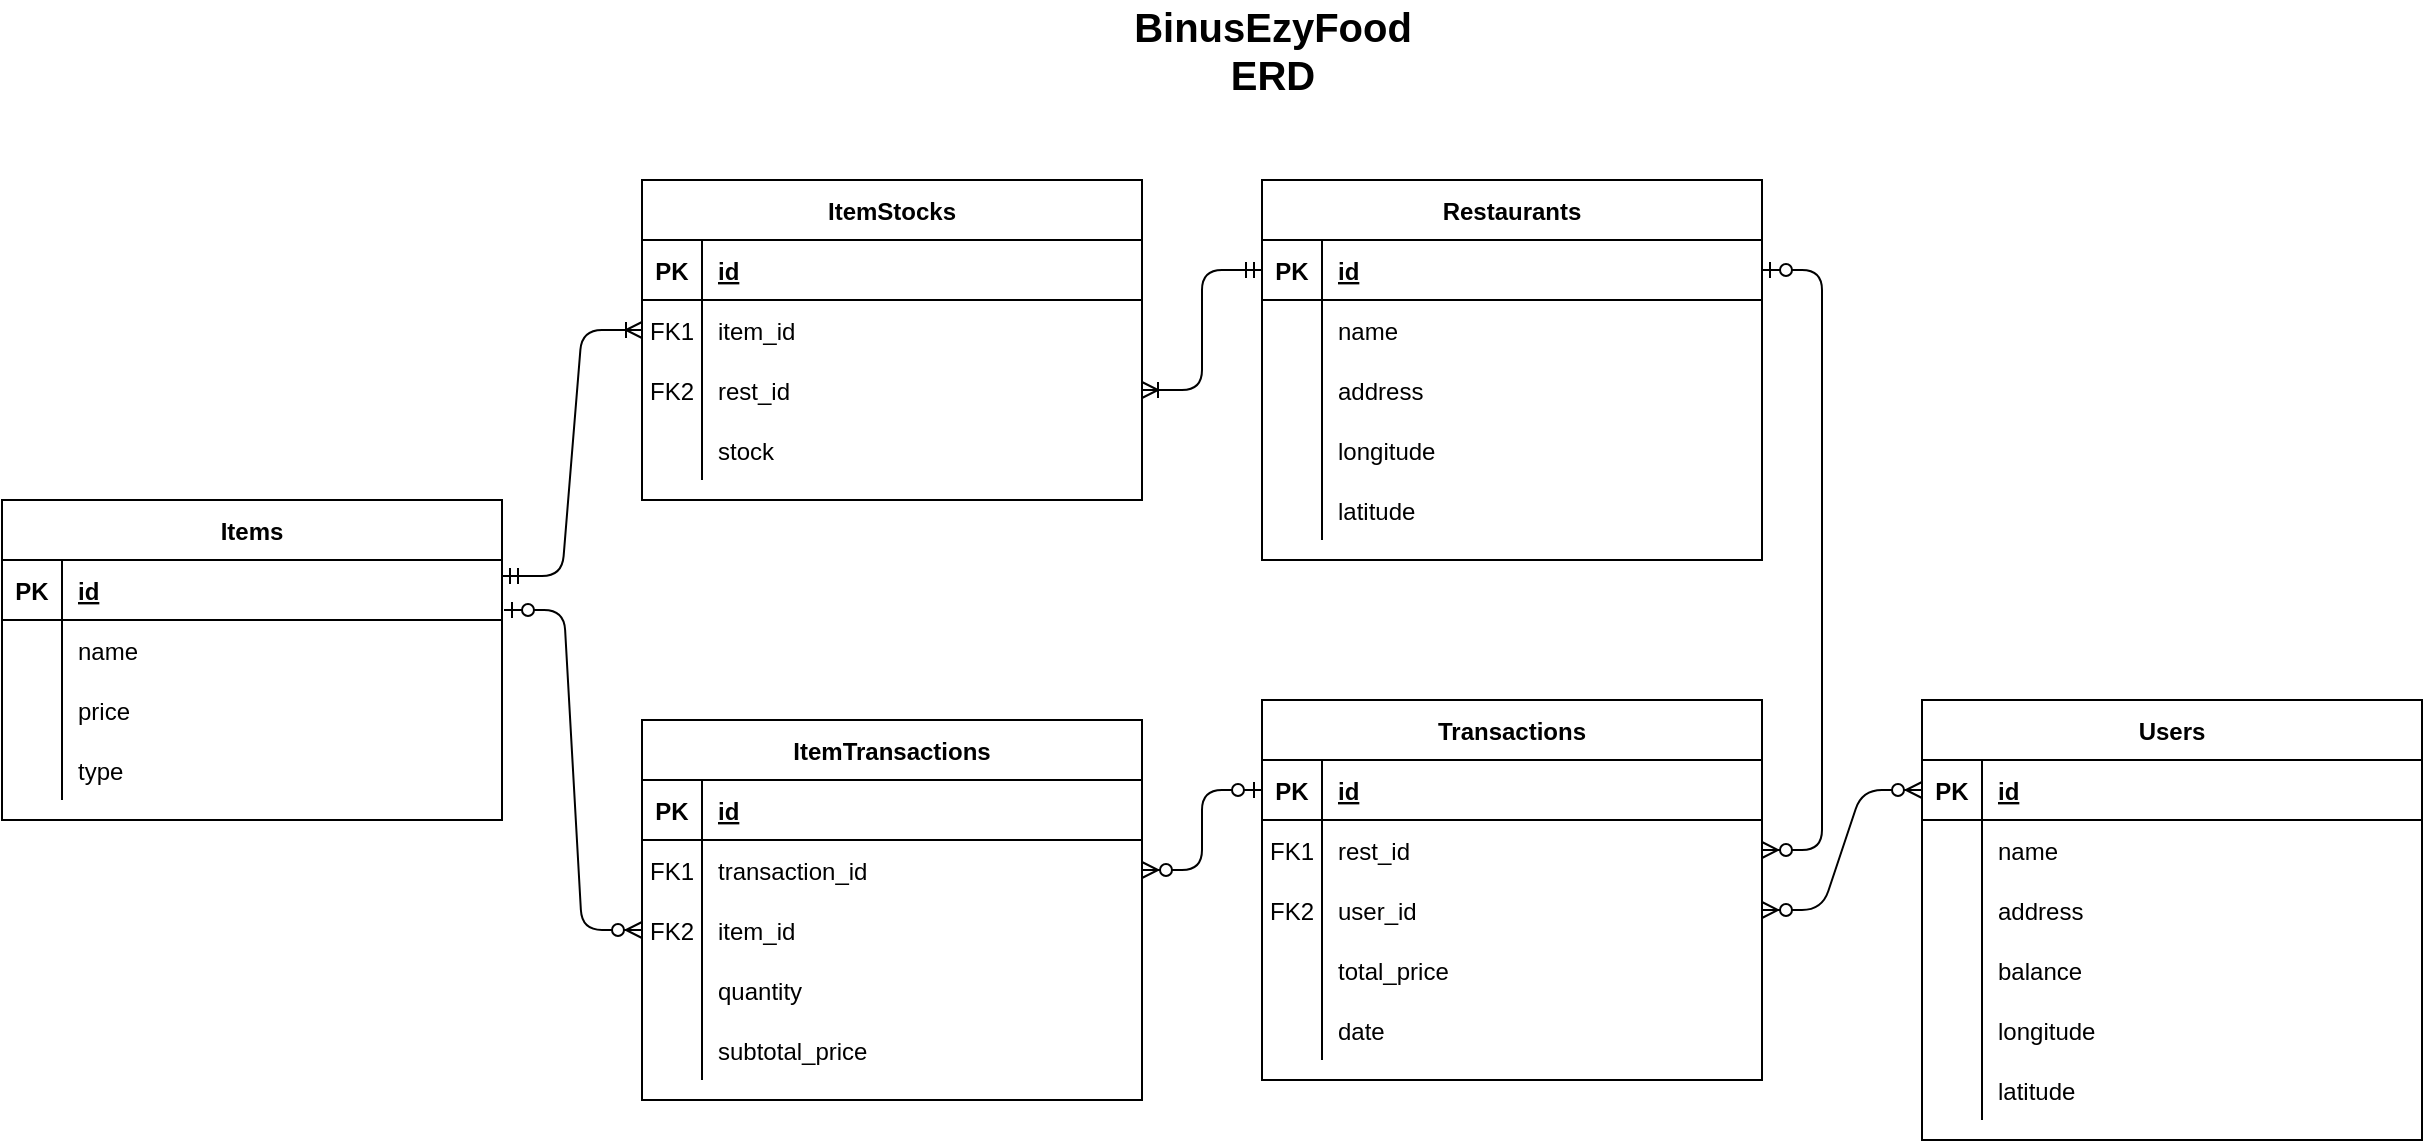 <mxfile version="13.9.9" type="device"><diagram id="R2lEEEUBdFMjLlhIrx00" name="Page-1"><mxGraphModel dx="1326" dy="816" grid="1" gridSize="10" guides="1" tooltips="1" connect="1" arrows="1" fold="1" page="1" pageScale="1" pageWidth="850" pageHeight="1100" math="0" shadow="0" extFonts="Permanent Marker^https://fonts.googleapis.com/css?family=Permanent+Marker"><root><mxCell id="0"/><mxCell id="1" parent="0"/><mxCell id="SCLsykPt6MMcK7cOtT5M-1" value="Items" style="shape=table;startSize=30;container=1;collapsible=1;childLayout=tableLayout;fixedRows=1;rowLines=0;fontStyle=1;align=center;resizeLast=1;" vertex="1" parent="1"><mxGeometry x="80" y="360" width="250" height="160" as="geometry"/></mxCell><mxCell id="SCLsykPt6MMcK7cOtT5M-2" value="" style="shape=partialRectangle;collapsible=0;dropTarget=0;pointerEvents=0;fillColor=none;points=[[0,0.5],[1,0.5]];portConstraint=eastwest;top=0;left=0;right=0;bottom=1;" vertex="1" parent="SCLsykPt6MMcK7cOtT5M-1"><mxGeometry y="30" width="250" height="30" as="geometry"/></mxCell><mxCell id="SCLsykPt6MMcK7cOtT5M-3" value="PK" style="shape=partialRectangle;overflow=hidden;connectable=0;fillColor=none;top=0;left=0;bottom=0;right=0;fontStyle=1;" vertex="1" parent="SCLsykPt6MMcK7cOtT5M-2"><mxGeometry width="30" height="30" as="geometry"/></mxCell><mxCell id="SCLsykPt6MMcK7cOtT5M-4" value="id" style="shape=partialRectangle;overflow=hidden;connectable=0;fillColor=none;top=0;left=0;bottom=0;right=0;align=left;spacingLeft=6;fontStyle=5;" vertex="1" parent="SCLsykPt6MMcK7cOtT5M-2"><mxGeometry x="30" width="220" height="30" as="geometry"/></mxCell><mxCell id="SCLsykPt6MMcK7cOtT5M-5" value="" style="shape=partialRectangle;collapsible=0;dropTarget=0;pointerEvents=0;fillColor=none;points=[[0,0.5],[1,0.5]];portConstraint=eastwest;top=0;left=0;right=0;bottom=0;" vertex="1" parent="SCLsykPt6MMcK7cOtT5M-1"><mxGeometry y="60" width="250" height="30" as="geometry"/></mxCell><mxCell id="SCLsykPt6MMcK7cOtT5M-6" value="" style="shape=partialRectangle;overflow=hidden;connectable=0;fillColor=none;top=0;left=0;bottom=0;right=0;" vertex="1" parent="SCLsykPt6MMcK7cOtT5M-5"><mxGeometry width="30" height="30" as="geometry"/></mxCell><mxCell id="SCLsykPt6MMcK7cOtT5M-7" value="name" style="shape=partialRectangle;overflow=hidden;connectable=0;fillColor=none;top=0;left=0;bottom=0;right=0;align=left;spacingLeft=6;" vertex="1" parent="SCLsykPt6MMcK7cOtT5M-5"><mxGeometry x="30" width="220" height="30" as="geometry"/></mxCell><mxCell id="SCLsykPt6MMcK7cOtT5M-9" value="" style="shape=partialRectangle;collapsible=0;dropTarget=0;pointerEvents=0;fillColor=none;top=0;left=0;bottom=0;right=0;points=[[0,0.5],[1,0.5]];portConstraint=eastwest;" vertex="1" parent="SCLsykPt6MMcK7cOtT5M-1"><mxGeometry y="90" width="250" height="30" as="geometry"/></mxCell><mxCell id="SCLsykPt6MMcK7cOtT5M-10" value="" style="shape=partialRectangle;connectable=0;fillColor=none;top=0;left=0;bottom=0;right=0;editable=1;overflow=hidden;" vertex="1" parent="SCLsykPt6MMcK7cOtT5M-9"><mxGeometry width="30" height="30" as="geometry"/></mxCell><mxCell id="SCLsykPt6MMcK7cOtT5M-11" value="price" style="shape=partialRectangle;connectable=0;fillColor=none;top=0;left=0;bottom=0;right=0;align=left;spacingLeft=6;overflow=hidden;" vertex="1" parent="SCLsykPt6MMcK7cOtT5M-9"><mxGeometry x="30" width="220" height="30" as="geometry"/></mxCell><mxCell id="SCLsykPt6MMcK7cOtT5M-12" value="" style="shape=partialRectangle;collapsible=0;dropTarget=0;pointerEvents=0;fillColor=none;top=0;left=0;bottom=0;right=0;points=[[0,0.5],[1,0.5]];portConstraint=eastwest;" vertex="1" parent="SCLsykPt6MMcK7cOtT5M-1"><mxGeometry y="120" width="250" height="30" as="geometry"/></mxCell><mxCell id="SCLsykPt6MMcK7cOtT5M-13" value="" style="shape=partialRectangle;connectable=0;fillColor=none;top=0;left=0;bottom=0;right=0;editable=1;overflow=hidden;" vertex="1" parent="SCLsykPt6MMcK7cOtT5M-12"><mxGeometry width="30" height="30" as="geometry"/></mxCell><mxCell id="SCLsykPt6MMcK7cOtT5M-14" value="type" style="shape=partialRectangle;connectable=0;fillColor=none;top=0;left=0;bottom=0;right=0;align=left;spacingLeft=6;overflow=hidden;" vertex="1" parent="SCLsykPt6MMcK7cOtT5M-12"><mxGeometry x="30" width="220" height="30" as="geometry"/></mxCell><mxCell id="SCLsykPt6MMcK7cOtT5M-18" value="Restaurants" style="shape=table;startSize=30;container=1;collapsible=1;childLayout=tableLayout;fixedRows=1;rowLines=0;fontStyle=1;align=center;resizeLast=1;" vertex="1" parent="1"><mxGeometry x="710" y="200" width="250" height="190" as="geometry"/></mxCell><mxCell id="SCLsykPt6MMcK7cOtT5M-19" value="" style="shape=partialRectangle;collapsible=0;dropTarget=0;pointerEvents=0;fillColor=none;points=[[0,0.5],[1,0.5]];portConstraint=eastwest;top=0;left=0;right=0;bottom=1;" vertex="1" parent="SCLsykPt6MMcK7cOtT5M-18"><mxGeometry y="30" width="250" height="30" as="geometry"/></mxCell><mxCell id="SCLsykPt6MMcK7cOtT5M-20" value="PK" style="shape=partialRectangle;overflow=hidden;connectable=0;fillColor=none;top=0;left=0;bottom=0;right=0;fontStyle=1;" vertex="1" parent="SCLsykPt6MMcK7cOtT5M-19"><mxGeometry width="30" height="30" as="geometry"/></mxCell><mxCell id="SCLsykPt6MMcK7cOtT5M-21" value="id" style="shape=partialRectangle;overflow=hidden;connectable=0;fillColor=none;top=0;left=0;bottom=0;right=0;align=left;spacingLeft=6;fontStyle=5;" vertex="1" parent="SCLsykPt6MMcK7cOtT5M-19"><mxGeometry x="30" width="220" height="30" as="geometry"/></mxCell><mxCell id="SCLsykPt6MMcK7cOtT5M-25" value="" style="shape=partialRectangle;collapsible=0;dropTarget=0;pointerEvents=0;fillColor=none;points=[[0,0.5],[1,0.5]];portConstraint=eastwest;top=0;left=0;right=0;bottom=0;" vertex="1" parent="SCLsykPt6MMcK7cOtT5M-18"><mxGeometry y="60" width="250" height="30" as="geometry"/></mxCell><mxCell id="SCLsykPt6MMcK7cOtT5M-26" value="" style="shape=partialRectangle;overflow=hidden;connectable=0;fillColor=none;top=0;left=0;bottom=0;right=0;" vertex="1" parent="SCLsykPt6MMcK7cOtT5M-25"><mxGeometry width="30" height="30" as="geometry"/></mxCell><mxCell id="SCLsykPt6MMcK7cOtT5M-27" value="name" style="shape=partialRectangle;overflow=hidden;connectable=0;fillColor=none;top=0;left=0;bottom=0;right=0;align=left;spacingLeft=6;" vertex="1" parent="SCLsykPt6MMcK7cOtT5M-25"><mxGeometry x="30" width="220" height="30" as="geometry"/></mxCell><mxCell id="SCLsykPt6MMcK7cOtT5M-28" value="" style="shape=partialRectangle;collapsible=0;dropTarget=0;pointerEvents=0;fillColor=none;top=0;left=0;bottom=0;right=0;points=[[0,0.5],[1,0.5]];portConstraint=eastwest;" vertex="1" parent="SCLsykPt6MMcK7cOtT5M-18"><mxGeometry y="90" width="250" height="30" as="geometry"/></mxCell><mxCell id="SCLsykPt6MMcK7cOtT5M-29" value="" style="shape=partialRectangle;connectable=0;fillColor=none;top=0;left=0;bottom=0;right=0;editable=1;overflow=hidden;" vertex="1" parent="SCLsykPt6MMcK7cOtT5M-28"><mxGeometry width="30" height="30" as="geometry"/></mxCell><mxCell id="SCLsykPt6MMcK7cOtT5M-30" value="address" style="shape=partialRectangle;connectable=0;fillColor=none;top=0;left=0;bottom=0;right=0;align=left;spacingLeft=6;overflow=hidden;" vertex="1" parent="SCLsykPt6MMcK7cOtT5M-28"><mxGeometry x="30" width="220" height="30" as="geometry"/></mxCell><mxCell id="SCLsykPt6MMcK7cOtT5M-22" value="" style="shape=partialRectangle;collapsible=0;dropTarget=0;pointerEvents=0;fillColor=none;top=0;left=0;bottom=0;right=0;points=[[0,0.5],[1,0.5]];portConstraint=eastwest;" vertex="1" parent="SCLsykPt6MMcK7cOtT5M-18"><mxGeometry y="120" width="250" height="30" as="geometry"/></mxCell><mxCell id="SCLsykPt6MMcK7cOtT5M-23" value="" style="shape=partialRectangle;connectable=0;fillColor=none;top=0;left=0;bottom=0;right=0;editable=1;overflow=hidden;" vertex="1" parent="SCLsykPt6MMcK7cOtT5M-22"><mxGeometry width="30" height="30" as="geometry"/></mxCell><mxCell id="SCLsykPt6MMcK7cOtT5M-24" value="longitude" style="shape=partialRectangle;connectable=0;fillColor=none;top=0;left=0;bottom=0;right=0;align=left;spacingLeft=6;overflow=hidden;" vertex="1" parent="SCLsykPt6MMcK7cOtT5M-22"><mxGeometry x="30" width="220" height="30" as="geometry"/></mxCell><mxCell id="SCLsykPt6MMcK7cOtT5M-35" value="" style="shape=partialRectangle;collapsible=0;dropTarget=0;pointerEvents=0;fillColor=none;top=0;left=0;bottom=0;right=0;points=[[0,0.5],[1,0.5]];portConstraint=eastwest;" vertex="1" parent="SCLsykPt6MMcK7cOtT5M-18"><mxGeometry y="150" width="250" height="30" as="geometry"/></mxCell><mxCell id="SCLsykPt6MMcK7cOtT5M-36" value="" style="shape=partialRectangle;connectable=0;fillColor=none;top=0;left=0;bottom=0;right=0;editable=1;overflow=hidden;" vertex="1" parent="SCLsykPt6MMcK7cOtT5M-35"><mxGeometry width="30" height="30" as="geometry"/></mxCell><mxCell id="SCLsykPt6MMcK7cOtT5M-37" value="latitude" style="shape=partialRectangle;connectable=0;fillColor=none;top=0;left=0;bottom=0;right=0;align=left;spacingLeft=6;overflow=hidden;" vertex="1" parent="SCLsykPt6MMcK7cOtT5M-35"><mxGeometry x="30" width="220" height="30" as="geometry"/></mxCell><mxCell id="SCLsykPt6MMcK7cOtT5M-38" value="ItemStocks" style="shape=table;startSize=30;container=1;collapsible=1;childLayout=tableLayout;fixedRows=1;rowLines=0;fontStyle=1;align=center;resizeLast=1;" vertex="1" parent="1"><mxGeometry x="400" y="200" width="250" height="160" as="geometry"/></mxCell><mxCell id="SCLsykPt6MMcK7cOtT5M-39" value="" style="shape=partialRectangle;collapsible=0;dropTarget=0;pointerEvents=0;fillColor=none;points=[[0,0.5],[1,0.5]];portConstraint=eastwest;top=0;left=0;right=0;bottom=1;" vertex="1" parent="SCLsykPt6MMcK7cOtT5M-38"><mxGeometry y="30" width="250" height="30" as="geometry"/></mxCell><mxCell id="SCLsykPt6MMcK7cOtT5M-40" value="PK" style="shape=partialRectangle;overflow=hidden;connectable=0;fillColor=none;top=0;left=0;bottom=0;right=0;fontStyle=1;" vertex="1" parent="SCLsykPt6MMcK7cOtT5M-39"><mxGeometry width="30" height="30" as="geometry"/></mxCell><mxCell id="SCLsykPt6MMcK7cOtT5M-41" value="id" style="shape=partialRectangle;overflow=hidden;connectable=0;fillColor=none;top=0;left=0;bottom=0;right=0;align=left;spacingLeft=6;fontStyle=5;" vertex="1" parent="SCLsykPt6MMcK7cOtT5M-39"><mxGeometry x="30" width="220" height="30" as="geometry"/></mxCell><mxCell id="SCLsykPt6MMcK7cOtT5M-42" value="" style="shape=partialRectangle;collapsible=0;dropTarget=0;pointerEvents=0;fillColor=none;points=[[0,0.5],[1,0.5]];portConstraint=eastwest;top=0;left=0;right=0;bottom=0;" vertex="1" parent="SCLsykPt6MMcK7cOtT5M-38"><mxGeometry y="60" width="250" height="30" as="geometry"/></mxCell><mxCell id="SCLsykPt6MMcK7cOtT5M-43" value="FK1" style="shape=partialRectangle;overflow=hidden;connectable=0;fillColor=none;top=0;left=0;bottom=0;right=0;" vertex="1" parent="SCLsykPt6MMcK7cOtT5M-42"><mxGeometry width="30" height="30" as="geometry"/></mxCell><mxCell id="SCLsykPt6MMcK7cOtT5M-44" value="item_id" style="shape=partialRectangle;overflow=hidden;connectable=0;fillColor=none;top=0;left=0;bottom=0;right=0;align=left;spacingLeft=6;" vertex="1" parent="SCLsykPt6MMcK7cOtT5M-42"><mxGeometry x="30" width="220" height="30" as="geometry"/></mxCell><mxCell id="SCLsykPt6MMcK7cOtT5M-45" value="" style="shape=partialRectangle;collapsible=0;dropTarget=0;pointerEvents=0;fillColor=none;top=0;left=0;bottom=0;right=0;points=[[0,0.5],[1,0.5]];portConstraint=eastwest;" vertex="1" parent="SCLsykPt6MMcK7cOtT5M-38"><mxGeometry y="90" width="250" height="30" as="geometry"/></mxCell><mxCell id="SCLsykPt6MMcK7cOtT5M-46" value="FK2" style="shape=partialRectangle;connectable=0;fillColor=none;top=0;left=0;bottom=0;right=0;editable=1;overflow=hidden;" vertex="1" parent="SCLsykPt6MMcK7cOtT5M-45"><mxGeometry width="30" height="30" as="geometry"/></mxCell><mxCell id="SCLsykPt6MMcK7cOtT5M-47" value="rest_id" style="shape=partialRectangle;connectable=0;fillColor=none;top=0;left=0;bottom=0;right=0;align=left;spacingLeft=6;overflow=hidden;" vertex="1" parent="SCLsykPt6MMcK7cOtT5M-45"><mxGeometry x="30" width="220" height="30" as="geometry"/></mxCell><mxCell id="SCLsykPt6MMcK7cOtT5M-48" value="" style="shape=partialRectangle;collapsible=0;dropTarget=0;pointerEvents=0;fillColor=none;top=0;left=0;bottom=0;right=0;points=[[0,0.5],[1,0.5]];portConstraint=eastwest;" vertex="1" parent="SCLsykPt6MMcK7cOtT5M-38"><mxGeometry y="120" width="250" height="30" as="geometry"/></mxCell><mxCell id="SCLsykPt6MMcK7cOtT5M-49" value="" style="shape=partialRectangle;connectable=0;fillColor=none;top=0;left=0;bottom=0;right=0;editable=1;overflow=hidden;" vertex="1" parent="SCLsykPt6MMcK7cOtT5M-48"><mxGeometry width="30" height="30" as="geometry"/></mxCell><mxCell id="SCLsykPt6MMcK7cOtT5M-50" value="stock" style="shape=partialRectangle;connectable=0;fillColor=none;top=0;left=0;bottom=0;right=0;align=left;spacingLeft=6;overflow=hidden;" vertex="1" parent="SCLsykPt6MMcK7cOtT5M-48"><mxGeometry x="30" width="220" height="30" as="geometry"/></mxCell><mxCell id="SCLsykPt6MMcK7cOtT5M-57" value="" style="edgeStyle=entityRelationEdgeStyle;fontSize=12;html=1;endArrow=ERoneToMany;startArrow=ERmandOne;exitX=1;exitY=0.267;exitDx=0;exitDy=0;entryX=0;entryY=0.5;entryDx=0;entryDy=0;exitPerimeter=0;" edge="1" parent="1" source="SCLsykPt6MMcK7cOtT5M-2" target="SCLsykPt6MMcK7cOtT5M-42"><mxGeometry width="100" height="100" relative="1" as="geometry"><mxPoint x="410" y="190" as="sourcePoint"/><mxPoint x="330" y="210" as="targetPoint"/></mxGeometry></mxCell><mxCell id="SCLsykPt6MMcK7cOtT5M-59" value="ItemTransactions" style="shape=table;startSize=30;container=1;collapsible=1;childLayout=tableLayout;fixedRows=1;rowLines=0;fontStyle=1;align=center;resizeLast=1;" vertex="1" parent="1"><mxGeometry x="400" y="470" width="250" height="190" as="geometry"/></mxCell><mxCell id="SCLsykPt6MMcK7cOtT5M-60" value="" style="shape=partialRectangle;collapsible=0;dropTarget=0;pointerEvents=0;fillColor=none;points=[[0,0.5],[1,0.5]];portConstraint=eastwest;top=0;left=0;right=0;bottom=1;" vertex="1" parent="SCLsykPt6MMcK7cOtT5M-59"><mxGeometry y="30" width="250" height="30" as="geometry"/></mxCell><mxCell id="SCLsykPt6MMcK7cOtT5M-61" value="PK" style="shape=partialRectangle;overflow=hidden;connectable=0;fillColor=none;top=0;left=0;bottom=0;right=0;fontStyle=1;" vertex="1" parent="SCLsykPt6MMcK7cOtT5M-60"><mxGeometry width="30" height="30" as="geometry"/></mxCell><mxCell id="SCLsykPt6MMcK7cOtT5M-62" value="id" style="shape=partialRectangle;overflow=hidden;connectable=0;fillColor=none;top=0;left=0;bottom=0;right=0;align=left;spacingLeft=6;fontStyle=5;" vertex="1" parent="SCLsykPt6MMcK7cOtT5M-60"><mxGeometry x="30" width="220" height="30" as="geometry"/></mxCell><mxCell id="SCLsykPt6MMcK7cOtT5M-114" value="" style="shape=partialRectangle;collapsible=0;dropTarget=0;pointerEvents=0;fillColor=none;top=0;left=0;bottom=0;right=0;points=[[0,0.5],[1,0.5]];portConstraint=eastwest;" vertex="1" parent="SCLsykPt6MMcK7cOtT5M-59"><mxGeometry y="60" width="250" height="30" as="geometry"/></mxCell><mxCell id="SCLsykPt6MMcK7cOtT5M-115" value="FK1" style="shape=partialRectangle;connectable=0;fillColor=none;top=0;left=0;bottom=0;right=0;fontStyle=0;overflow=hidden;" vertex="1" parent="SCLsykPt6MMcK7cOtT5M-114"><mxGeometry width="30" height="30" as="geometry"/></mxCell><mxCell id="SCLsykPt6MMcK7cOtT5M-116" value="transaction_id" style="shape=partialRectangle;connectable=0;fillColor=none;top=0;left=0;bottom=0;right=0;align=left;spacingLeft=6;fontStyle=0;overflow=hidden;" vertex="1" parent="SCLsykPt6MMcK7cOtT5M-114"><mxGeometry x="30" width="220" height="30" as="geometry"/></mxCell><mxCell id="SCLsykPt6MMcK7cOtT5M-63" value="" style="shape=partialRectangle;collapsible=0;dropTarget=0;pointerEvents=0;fillColor=none;points=[[0,0.5],[1,0.5]];portConstraint=eastwest;top=0;left=0;right=0;bottom=0;" vertex="1" parent="SCLsykPt6MMcK7cOtT5M-59"><mxGeometry y="90" width="250" height="30" as="geometry"/></mxCell><mxCell id="SCLsykPt6MMcK7cOtT5M-64" value="FK2" style="shape=partialRectangle;overflow=hidden;connectable=0;fillColor=none;top=0;left=0;bottom=0;right=0;" vertex="1" parent="SCLsykPt6MMcK7cOtT5M-63"><mxGeometry width="30" height="30" as="geometry"/></mxCell><mxCell id="SCLsykPt6MMcK7cOtT5M-65" value="item_id" style="shape=partialRectangle;overflow=hidden;connectable=0;fillColor=none;top=0;left=0;bottom=0;right=0;align=left;spacingLeft=6;" vertex="1" parent="SCLsykPt6MMcK7cOtT5M-63"><mxGeometry x="30" width="220" height="30" as="geometry"/></mxCell><mxCell id="SCLsykPt6MMcK7cOtT5M-66" value="" style="shape=partialRectangle;collapsible=0;dropTarget=0;pointerEvents=0;fillColor=none;top=0;left=0;bottom=0;right=0;points=[[0,0.5],[1,0.5]];portConstraint=eastwest;" vertex="1" parent="SCLsykPt6MMcK7cOtT5M-59"><mxGeometry y="120" width="250" height="30" as="geometry"/></mxCell><mxCell id="SCLsykPt6MMcK7cOtT5M-67" value="" style="shape=partialRectangle;connectable=0;fillColor=none;top=0;left=0;bottom=0;right=0;editable=1;overflow=hidden;" vertex="1" parent="SCLsykPt6MMcK7cOtT5M-66"><mxGeometry width="30" height="30" as="geometry"/></mxCell><mxCell id="SCLsykPt6MMcK7cOtT5M-68" value="quantity" style="shape=partialRectangle;connectable=0;fillColor=none;top=0;left=0;bottom=0;right=0;align=left;spacingLeft=6;overflow=hidden;" vertex="1" parent="SCLsykPt6MMcK7cOtT5M-66"><mxGeometry x="30" width="220" height="30" as="geometry"/></mxCell><mxCell id="SCLsykPt6MMcK7cOtT5M-69" value="" style="shape=partialRectangle;collapsible=0;dropTarget=0;pointerEvents=0;fillColor=none;top=0;left=0;bottom=0;right=0;points=[[0,0.5],[1,0.5]];portConstraint=eastwest;" vertex="1" parent="SCLsykPt6MMcK7cOtT5M-59"><mxGeometry y="150" width="250" height="30" as="geometry"/></mxCell><mxCell id="SCLsykPt6MMcK7cOtT5M-70" value="" style="shape=partialRectangle;connectable=0;fillColor=none;top=0;left=0;bottom=0;right=0;editable=1;overflow=hidden;" vertex="1" parent="SCLsykPt6MMcK7cOtT5M-69"><mxGeometry width="30" height="30" as="geometry"/></mxCell><mxCell id="SCLsykPt6MMcK7cOtT5M-71" value="subtotal_price" style="shape=partialRectangle;connectable=0;fillColor=none;top=0;left=0;bottom=0;right=0;align=left;spacingLeft=6;overflow=hidden;" vertex="1" parent="SCLsykPt6MMcK7cOtT5M-69"><mxGeometry x="30" width="220" height="30" as="geometry"/></mxCell><mxCell id="SCLsykPt6MMcK7cOtT5M-72" value="Transactions" style="shape=table;startSize=30;container=1;collapsible=1;childLayout=tableLayout;fixedRows=1;rowLines=0;fontStyle=1;align=center;resizeLast=1;" vertex="1" parent="1"><mxGeometry x="710" y="460" width="250" height="190" as="geometry"/></mxCell><mxCell id="SCLsykPt6MMcK7cOtT5M-73" value="" style="shape=partialRectangle;collapsible=0;dropTarget=0;pointerEvents=0;fillColor=none;points=[[0,0.5],[1,0.5]];portConstraint=eastwest;top=0;left=0;right=0;bottom=1;" vertex="1" parent="SCLsykPt6MMcK7cOtT5M-72"><mxGeometry y="30" width="250" height="30" as="geometry"/></mxCell><mxCell id="SCLsykPt6MMcK7cOtT5M-74" value="PK" style="shape=partialRectangle;overflow=hidden;connectable=0;fillColor=none;top=0;left=0;bottom=0;right=0;fontStyle=1;" vertex="1" parent="SCLsykPt6MMcK7cOtT5M-73"><mxGeometry width="30" height="30" as="geometry"/></mxCell><mxCell id="SCLsykPt6MMcK7cOtT5M-75" value="id" style="shape=partialRectangle;overflow=hidden;connectable=0;fillColor=none;top=0;left=0;bottom=0;right=0;align=left;spacingLeft=6;fontStyle=5;" vertex="1" parent="SCLsykPt6MMcK7cOtT5M-73"><mxGeometry x="30" width="220" height="30" as="geometry"/></mxCell><mxCell id="SCLsykPt6MMcK7cOtT5M-79" value="" style="shape=partialRectangle;collapsible=0;dropTarget=0;pointerEvents=0;fillColor=none;top=0;left=0;bottom=0;right=0;points=[[0,0.5],[1,0.5]];portConstraint=eastwest;" vertex="1" parent="SCLsykPt6MMcK7cOtT5M-72"><mxGeometry y="60" width="250" height="30" as="geometry"/></mxCell><mxCell id="SCLsykPt6MMcK7cOtT5M-80" value="FK1" style="shape=partialRectangle;connectable=0;fillColor=none;top=0;left=0;bottom=0;right=0;editable=1;overflow=hidden;" vertex="1" parent="SCLsykPt6MMcK7cOtT5M-79"><mxGeometry width="30" height="30" as="geometry"/></mxCell><mxCell id="SCLsykPt6MMcK7cOtT5M-81" value="rest_id" style="shape=partialRectangle;connectable=0;fillColor=none;top=0;left=0;bottom=0;right=0;align=left;spacingLeft=6;overflow=hidden;" vertex="1" parent="SCLsykPt6MMcK7cOtT5M-79"><mxGeometry x="30" width="220" height="30" as="geometry"/></mxCell><mxCell id="SCLsykPt6MMcK7cOtT5M-117" value="" style="shape=partialRectangle;collapsible=0;dropTarget=0;pointerEvents=0;fillColor=none;top=0;left=0;bottom=0;right=0;points=[[0,0.5],[1,0.5]];portConstraint=eastwest;" vertex="1" parent="SCLsykPt6MMcK7cOtT5M-72"><mxGeometry y="90" width="250" height="30" as="geometry"/></mxCell><mxCell id="SCLsykPt6MMcK7cOtT5M-118" value="FK2" style="shape=partialRectangle;connectable=0;fillColor=none;top=0;left=0;bottom=0;right=0;fontStyle=0;overflow=hidden;" vertex="1" parent="SCLsykPt6MMcK7cOtT5M-117"><mxGeometry width="30" height="30" as="geometry"/></mxCell><mxCell id="SCLsykPt6MMcK7cOtT5M-119" value="user_id" style="shape=partialRectangle;connectable=0;fillColor=none;top=0;left=0;bottom=0;right=0;align=left;spacingLeft=6;fontStyle=0;overflow=hidden;" vertex="1" parent="SCLsykPt6MMcK7cOtT5M-117"><mxGeometry x="30" width="220" height="30" as="geometry"/></mxCell><mxCell id="SCLsykPt6MMcK7cOtT5M-82" value="" style="shape=partialRectangle;collapsible=0;dropTarget=0;pointerEvents=0;fillColor=none;top=0;left=0;bottom=0;right=0;points=[[0,0.5],[1,0.5]];portConstraint=eastwest;" vertex="1" parent="SCLsykPt6MMcK7cOtT5M-72"><mxGeometry y="120" width="250" height="30" as="geometry"/></mxCell><mxCell id="SCLsykPt6MMcK7cOtT5M-83" value="" style="shape=partialRectangle;connectable=0;fillColor=none;top=0;left=0;bottom=0;right=0;editable=1;overflow=hidden;" vertex="1" parent="SCLsykPt6MMcK7cOtT5M-82"><mxGeometry width="30" height="30" as="geometry"/></mxCell><mxCell id="SCLsykPt6MMcK7cOtT5M-84" value="total_price" style="shape=partialRectangle;connectable=0;fillColor=none;top=0;left=0;bottom=0;right=0;align=left;spacingLeft=6;overflow=hidden;" vertex="1" parent="SCLsykPt6MMcK7cOtT5M-82"><mxGeometry x="30" width="220" height="30" as="geometry"/></mxCell><mxCell id="SCLsykPt6MMcK7cOtT5M-85" value="" style="shape=partialRectangle;collapsible=0;dropTarget=0;pointerEvents=0;fillColor=none;top=0;left=0;bottom=0;right=0;points=[[0,0.5],[1,0.5]];portConstraint=eastwest;" vertex="1" parent="SCLsykPt6MMcK7cOtT5M-72"><mxGeometry y="150" width="250" height="30" as="geometry"/></mxCell><mxCell id="SCLsykPt6MMcK7cOtT5M-86" value="" style="shape=partialRectangle;connectable=0;fillColor=none;top=0;left=0;bottom=0;right=0;editable=1;overflow=hidden;" vertex="1" parent="SCLsykPt6MMcK7cOtT5M-85"><mxGeometry width="30" height="30" as="geometry"/></mxCell><mxCell id="SCLsykPt6MMcK7cOtT5M-87" value="date" style="shape=partialRectangle;connectable=0;fillColor=none;top=0;left=0;bottom=0;right=0;align=left;spacingLeft=6;overflow=hidden;" vertex="1" parent="SCLsykPt6MMcK7cOtT5M-85"><mxGeometry x="30" width="220" height="30" as="geometry"/></mxCell><mxCell id="SCLsykPt6MMcK7cOtT5M-88" value="Users" style="shape=table;startSize=30;container=1;collapsible=1;childLayout=tableLayout;fixedRows=1;rowLines=0;fontStyle=1;align=center;resizeLast=1;" vertex="1" parent="1"><mxGeometry x="1040" y="460" width="250" height="220" as="geometry"/></mxCell><mxCell id="SCLsykPt6MMcK7cOtT5M-89" value="" style="shape=partialRectangle;collapsible=0;dropTarget=0;pointerEvents=0;fillColor=none;points=[[0,0.5],[1,0.5]];portConstraint=eastwest;top=0;left=0;right=0;bottom=1;" vertex="1" parent="SCLsykPt6MMcK7cOtT5M-88"><mxGeometry y="30" width="250" height="30" as="geometry"/></mxCell><mxCell id="SCLsykPt6MMcK7cOtT5M-90" value="PK" style="shape=partialRectangle;overflow=hidden;connectable=0;fillColor=none;top=0;left=0;bottom=0;right=0;fontStyle=1;" vertex="1" parent="SCLsykPt6MMcK7cOtT5M-89"><mxGeometry width="30" height="30" as="geometry"/></mxCell><mxCell id="SCLsykPt6MMcK7cOtT5M-91" value="id" style="shape=partialRectangle;overflow=hidden;connectable=0;fillColor=none;top=0;left=0;bottom=0;right=0;align=left;spacingLeft=6;fontStyle=5;" vertex="1" parent="SCLsykPt6MMcK7cOtT5M-89"><mxGeometry x="30" width="220" height="30" as="geometry"/></mxCell><mxCell id="SCLsykPt6MMcK7cOtT5M-92" value="" style="shape=partialRectangle;collapsible=0;dropTarget=0;pointerEvents=0;fillColor=none;points=[[0,0.5],[1,0.5]];portConstraint=eastwest;top=0;left=0;right=0;bottom=0;" vertex="1" parent="SCLsykPt6MMcK7cOtT5M-88"><mxGeometry y="60" width="250" height="30" as="geometry"/></mxCell><mxCell id="SCLsykPt6MMcK7cOtT5M-93" value="" style="shape=partialRectangle;overflow=hidden;connectable=0;fillColor=none;top=0;left=0;bottom=0;right=0;" vertex="1" parent="SCLsykPt6MMcK7cOtT5M-92"><mxGeometry width="30" height="30" as="geometry"/></mxCell><mxCell id="SCLsykPt6MMcK7cOtT5M-94" value="name" style="shape=partialRectangle;overflow=hidden;connectable=0;fillColor=none;top=0;left=0;bottom=0;right=0;align=left;spacingLeft=6;" vertex="1" parent="SCLsykPt6MMcK7cOtT5M-92"><mxGeometry x="30" width="220" height="30" as="geometry"/></mxCell><mxCell id="SCLsykPt6MMcK7cOtT5M-95" value="" style="shape=partialRectangle;collapsible=0;dropTarget=0;pointerEvents=0;fillColor=none;top=0;left=0;bottom=0;right=0;points=[[0,0.5],[1,0.5]];portConstraint=eastwest;" vertex="1" parent="SCLsykPt6MMcK7cOtT5M-88"><mxGeometry y="90" width="250" height="30" as="geometry"/></mxCell><mxCell id="SCLsykPt6MMcK7cOtT5M-96" value="" style="shape=partialRectangle;connectable=0;fillColor=none;top=0;left=0;bottom=0;right=0;editable=1;overflow=hidden;" vertex="1" parent="SCLsykPt6MMcK7cOtT5M-95"><mxGeometry width="30" height="30" as="geometry"/></mxCell><mxCell id="SCLsykPt6MMcK7cOtT5M-97" value="address" style="shape=partialRectangle;connectable=0;fillColor=none;top=0;left=0;bottom=0;right=0;align=left;spacingLeft=6;overflow=hidden;" vertex="1" parent="SCLsykPt6MMcK7cOtT5M-95"><mxGeometry x="30" width="220" height="30" as="geometry"/></mxCell><mxCell id="SCLsykPt6MMcK7cOtT5M-98" value="" style="shape=partialRectangle;collapsible=0;dropTarget=0;pointerEvents=0;fillColor=none;top=0;left=0;bottom=0;right=0;points=[[0,0.5],[1,0.5]];portConstraint=eastwest;" vertex="1" parent="SCLsykPt6MMcK7cOtT5M-88"><mxGeometry y="120" width="250" height="30" as="geometry"/></mxCell><mxCell id="SCLsykPt6MMcK7cOtT5M-99" value="" style="shape=partialRectangle;connectable=0;fillColor=none;top=0;left=0;bottom=0;right=0;editable=1;overflow=hidden;" vertex="1" parent="SCLsykPt6MMcK7cOtT5M-98"><mxGeometry width="30" height="30" as="geometry"/></mxCell><mxCell id="SCLsykPt6MMcK7cOtT5M-100" value="balance" style="shape=partialRectangle;connectable=0;fillColor=none;top=0;left=0;bottom=0;right=0;align=left;spacingLeft=6;overflow=hidden;" vertex="1" parent="SCLsykPt6MMcK7cOtT5M-98"><mxGeometry x="30" width="220" height="30" as="geometry"/></mxCell><mxCell id="SCLsykPt6MMcK7cOtT5M-135" value="" style="shape=partialRectangle;collapsible=0;dropTarget=0;pointerEvents=0;fillColor=none;top=0;left=0;bottom=0;right=0;points=[[0,0.5],[1,0.5]];portConstraint=eastwest;" vertex="1" parent="SCLsykPt6MMcK7cOtT5M-88"><mxGeometry y="150" width="250" height="30" as="geometry"/></mxCell><mxCell id="SCLsykPt6MMcK7cOtT5M-136" value="" style="shape=partialRectangle;connectable=0;fillColor=none;top=0;left=0;bottom=0;right=0;editable=1;overflow=hidden;" vertex="1" parent="SCLsykPt6MMcK7cOtT5M-135"><mxGeometry width="30" height="30" as="geometry"/></mxCell><mxCell id="SCLsykPt6MMcK7cOtT5M-137" value="longitude" style="shape=partialRectangle;connectable=0;fillColor=none;top=0;left=0;bottom=0;right=0;align=left;spacingLeft=6;overflow=hidden;" vertex="1" parent="SCLsykPt6MMcK7cOtT5M-135"><mxGeometry x="30" width="220" height="30" as="geometry"/></mxCell><mxCell id="SCLsykPt6MMcK7cOtT5M-138" value="" style="shape=partialRectangle;collapsible=0;dropTarget=0;pointerEvents=0;fillColor=none;top=0;left=0;bottom=0;right=0;points=[[0,0.5],[1,0.5]];portConstraint=eastwest;" vertex="1" parent="SCLsykPt6MMcK7cOtT5M-88"><mxGeometry y="180" width="250" height="30" as="geometry"/></mxCell><mxCell id="SCLsykPt6MMcK7cOtT5M-139" value="" style="shape=partialRectangle;connectable=0;fillColor=none;top=0;left=0;bottom=0;right=0;editable=1;overflow=hidden;" vertex="1" parent="SCLsykPt6MMcK7cOtT5M-138"><mxGeometry width="30" height="30" as="geometry"/></mxCell><mxCell id="SCLsykPt6MMcK7cOtT5M-140" value="latitude" style="shape=partialRectangle;connectable=0;fillColor=none;top=0;left=0;bottom=0;right=0;align=left;spacingLeft=6;overflow=hidden;" vertex="1" parent="SCLsykPt6MMcK7cOtT5M-138"><mxGeometry x="30" width="220" height="30" as="geometry"/></mxCell><mxCell id="SCLsykPt6MMcK7cOtT5M-121" value="" style="edgeStyle=entityRelationEdgeStyle;fontSize=12;html=1;endArrow=ERzeroToMany;startArrow=ERzeroToOne;entryX=0;entryY=0.5;entryDx=0;entryDy=0;exitX=1.004;exitY=0.833;exitDx=0;exitDy=0;exitPerimeter=0;" edge="1" parent="1" source="SCLsykPt6MMcK7cOtT5M-2" target="SCLsykPt6MMcK7cOtT5M-63"><mxGeometry width="100" height="100" relative="1" as="geometry"><mxPoint x="330" y="500" as="sourcePoint"/><mxPoint x="350" y="390" as="targetPoint"/></mxGeometry></mxCell><mxCell id="SCLsykPt6MMcK7cOtT5M-122" value="" style="edgeStyle=entityRelationEdgeStyle;fontSize=12;html=1;endArrow=ERoneToMany;startArrow=ERmandOne;exitX=0;exitY=0.5;exitDx=0;exitDy=0;entryX=1;entryY=0.5;entryDx=0;entryDy=0;" edge="1" parent="1" source="SCLsykPt6MMcK7cOtT5M-19" target="SCLsykPt6MMcK7cOtT5M-45"><mxGeometry width="100" height="100" relative="1" as="geometry"><mxPoint x="620" y="338.01" as="sourcePoint"/><mxPoint x="660" y="285" as="targetPoint"/></mxGeometry></mxCell><mxCell id="SCLsykPt6MMcK7cOtT5M-123" value="" style="edgeStyle=entityRelationEdgeStyle;fontSize=12;html=1;endArrow=ERzeroToMany;startArrow=ERzeroToOne;entryX=1;entryY=0.5;entryDx=0;entryDy=0;exitX=0;exitY=0.5;exitDx=0;exitDy=0;" edge="1" parent="1" source="SCLsykPt6MMcK7cOtT5M-73" target="SCLsykPt6MMcK7cOtT5M-114"><mxGeometry width="100" height="100" relative="1" as="geometry"><mxPoint x="661" y="545" as="sourcePoint"/><mxPoint x="740" y="775.01" as="targetPoint"/></mxGeometry></mxCell><mxCell id="SCLsykPt6MMcK7cOtT5M-124" value="" style="edgeStyle=entityRelationEdgeStyle;fontSize=12;html=1;endArrow=ERzeroToMany;endFill=1;startArrow=ERzeroToMany;entryX=0;entryY=0.5;entryDx=0;entryDy=0;exitX=1;exitY=0.5;exitDx=0;exitDy=0;" edge="1" parent="1" source="SCLsykPt6MMcK7cOtT5M-117" target="SCLsykPt6MMcK7cOtT5M-89"><mxGeometry width="100" height="100" relative="1" as="geometry"><mxPoint x="880" y="590" as="sourcePoint"/><mxPoint x="980" y="490" as="targetPoint"/></mxGeometry></mxCell><mxCell id="SCLsykPt6MMcK7cOtT5M-125" value="" style="edgeStyle=entityRelationEdgeStyle;fontSize=12;html=1;endArrow=ERzeroToMany;startArrow=ERzeroToOne;entryX=1;entryY=0.5;entryDx=0;entryDy=0;exitX=1;exitY=0.5;exitDx=0;exitDy=0;" edge="1" parent="1" source="SCLsykPt6MMcK7cOtT5M-19" target="SCLsykPt6MMcK7cOtT5M-79"><mxGeometry width="100" height="100" relative="1" as="geometry"><mxPoint x="1050" y="590" as="sourcePoint"/><mxPoint x="1129" y="820.01" as="targetPoint"/></mxGeometry></mxCell><mxCell id="SCLsykPt6MMcK7cOtT5M-141" value="BinusEzyFood&lt;br style=&quot;font-size: 20px;&quot;&gt;ERD" style="text;html=1;align=center;verticalAlign=middle;resizable=0;points=[];autosize=1;fontSize=20;fontStyle=1" vertex="1" parent="1"><mxGeometry x="640" y="110" width="150" height="50" as="geometry"/></mxCell></root></mxGraphModel></diagram></mxfile>